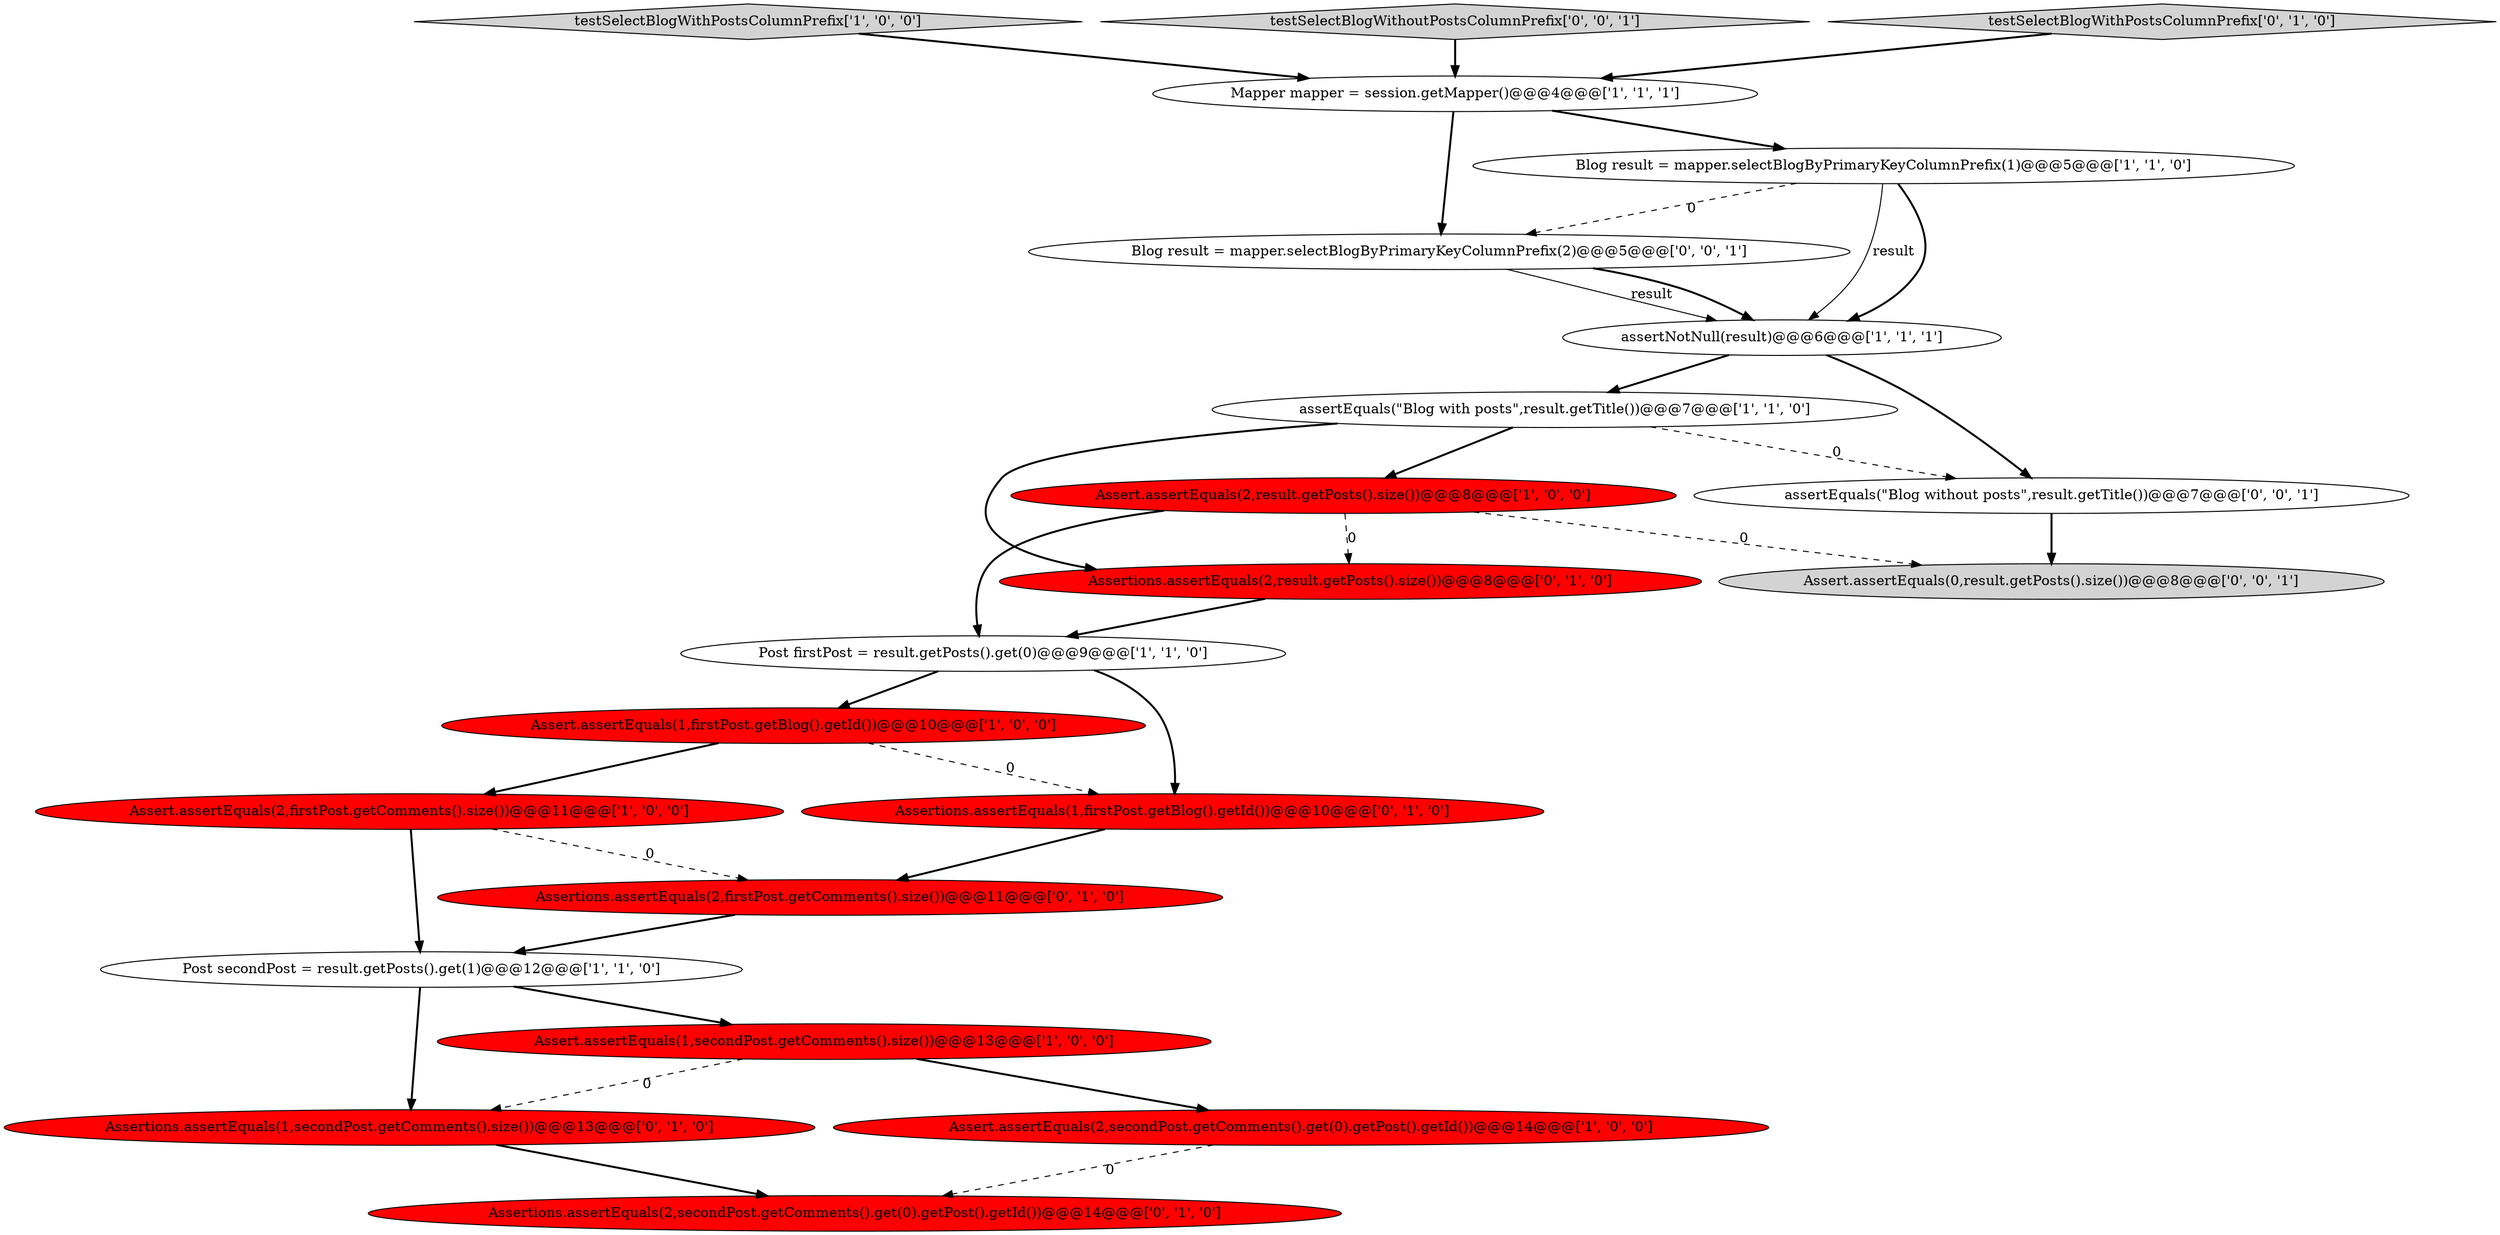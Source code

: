 digraph {
15 [style = filled, label = "Assertions.assertEquals(2,firstPost.getComments().size())@@@11@@@['0', '1', '0']", fillcolor = red, shape = ellipse image = "AAA1AAABBB2BBB"];
19 [style = filled, label = "assertEquals(\"Blog without posts\",result.getTitle())@@@7@@@['0', '0', '1']", fillcolor = white, shape = ellipse image = "AAA0AAABBB3BBB"];
3 [style = filled, label = "Assert.assertEquals(2,secondPost.getComments().get(0).getPost().getId())@@@14@@@['1', '0', '0']", fillcolor = red, shape = ellipse image = "AAA1AAABBB1BBB"];
0 [style = filled, label = "Assert.assertEquals(1,firstPost.getBlog().getId())@@@10@@@['1', '0', '0']", fillcolor = red, shape = ellipse image = "AAA1AAABBB1BBB"];
2 [style = filled, label = "Post firstPost = result.getPosts().get(0)@@@9@@@['1', '1', '0']", fillcolor = white, shape = ellipse image = "AAA0AAABBB1BBB"];
12 [style = filled, label = "Assertions.assertEquals(1,secondPost.getComments().size())@@@13@@@['0', '1', '0']", fillcolor = red, shape = ellipse image = "AAA1AAABBB2BBB"];
5 [style = filled, label = "Blog result = mapper.selectBlogByPrimaryKeyColumnPrefix(1)@@@5@@@['1', '1', '0']", fillcolor = white, shape = ellipse image = "AAA0AAABBB1BBB"];
4 [style = filled, label = "assertNotNull(result)@@@6@@@['1', '1', '1']", fillcolor = white, shape = ellipse image = "AAA0AAABBB1BBB"];
1 [style = filled, label = "Assert.assertEquals(2,firstPost.getComments().size())@@@11@@@['1', '0', '0']", fillcolor = red, shape = ellipse image = "AAA1AAABBB1BBB"];
11 [style = filled, label = "Assert.assertEquals(1,secondPost.getComments().size())@@@13@@@['1', '0', '0']", fillcolor = red, shape = ellipse image = "AAA1AAABBB1BBB"];
7 [style = filled, label = "Assert.assertEquals(2,result.getPosts().size())@@@8@@@['1', '0', '0']", fillcolor = red, shape = ellipse image = "AAA1AAABBB1BBB"];
13 [style = filled, label = "Assertions.assertEquals(2,result.getPosts().size())@@@8@@@['0', '1', '0']", fillcolor = red, shape = ellipse image = "AAA1AAABBB2BBB"];
9 [style = filled, label = "testSelectBlogWithPostsColumnPrefix['1', '0', '0']", fillcolor = lightgray, shape = diamond image = "AAA0AAABBB1BBB"];
17 [style = filled, label = "Assertions.assertEquals(2,secondPost.getComments().get(0).getPost().getId())@@@14@@@['0', '1', '0']", fillcolor = red, shape = ellipse image = "AAA1AAABBB2BBB"];
21 [style = filled, label = "Assert.assertEquals(0,result.getPosts().size())@@@8@@@['0', '0', '1']", fillcolor = lightgray, shape = ellipse image = "AAA0AAABBB3BBB"];
14 [style = filled, label = "Assertions.assertEquals(1,firstPost.getBlog().getId())@@@10@@@['0', '1', '0']", fillcolor = red, shape = ellipse image = "AAA1AAABBB2BBB"];
6 [style = filled, label = "Mapper mapper = session.getMapper()@@@4@@@['1', '1', '1']", fillcolor = white, shape = ellipse image = "AAA0AAABBB1BBB"];
20 [style = filled, label = "Blog result = mapper.selectBlogByPrimaryKeyColumnPrefix(2)@@@5@@@['0', '0', '1']", fillcolor = white, shape = ellipse image = "AAA0AAABBB3BBB"];
18 [style = filled, label = "testSelectBlogWithoutPostsColumnPrefix['0', '0', '1']", fillcolor = lightgray, shape = diamond image = "AAA0AAABBB3BBB"];
8 [style = filled, label = "assertEquals(\"Blog with posts\",result.getTitle())@@@7@@@['1', '1', '0']", fillcolor = white, shape = ellipse image = "AAA0AAABBB1BBB"];
10 [style = filled, label = "Post secondPost = result.getPosts().get(1)@@@12@@@['1', '1', '0']", fillcolor = white, shape = ellipse image = "AAA0AAABBB1BBB"];
16 [style = filled, label = "testSelectBlogWithPostsColumnPrefix['0', '1', '0']", fillcolor = lightgray, shape = diamond image = "AAA0AAABBB2BBB"];
8->19 [style = dashed, label="0"];
5->4 [style = solid, label="result"];
15->10 [style = bold, label=""];
7->21 [style = dashed, label="0"];
3->17 [style = dashed, label="0"];
1->15 [style = dashed, label="0"];
16->6 [style = bold, label=""];
12->17 [style = bold, label=""];
4->19 [style = bold, label=""];
11->12 [style = dashed, label="0"];
20->4 [style = solid, label="result"];
8->7 [style = bold, label=""];
20->4 [style = bold, label=""];
9->6 [style = bold, label=""];
5->20 [style = dashed, label="0"];
6->20 [style = bold, label=""];
0->14 [style = dashed, label="0"];
6->5 [style = bold, label=""];
2->0 [style = bold, label=""];
11->3 [style = bold, label=""];
18->6 [style = bold, label=""];
10->12 [style = bold, label=""];
7->2 [style = bold, label=""];
0->1 [style = bold, label=""];
2->14 [style = bold, label=""];
5->4 [style = bold, label=""];
7->13 [style = dashed, label="0"];
4->8 [style = bold, label=""];
14->15 [style = bold, label=""];
1->10 [style = bold, label=""];
8->13 [style = bold, label=""];
13->2 [style = bold, label=""];
10->11 [style = bold, label=""];
19->21 [style = bold, label=""];
}
